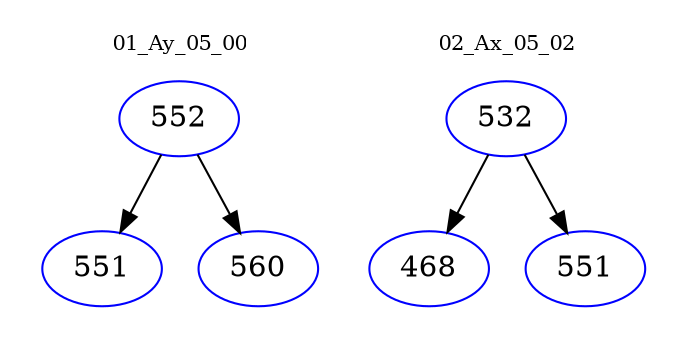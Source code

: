 digraph{
subgraph cluster_0 {
color = white
label = "01_Ay_05_00";
fontsize=10;
T0_552 [label="552", color="blue"]
T0_552 -> T0_551 [color="black"]
T0_551 [label="551", color="blue"]
T0_552 -> T0_560 [color="black"]
T0_560 [label="560", color="blue"]
}
subgraph cluster_1 {
color = white
label = "02_Ax_05_02";
fontsize=10;
T1_532 [label="532", color="blue"]
T1_532 -> T1_468 [color="black"]
T1_468 [label="468", color="blue"]
T1_532 -> T1_551 [color="black"]
T1_551 [label="551", color="blue"]
}
}
